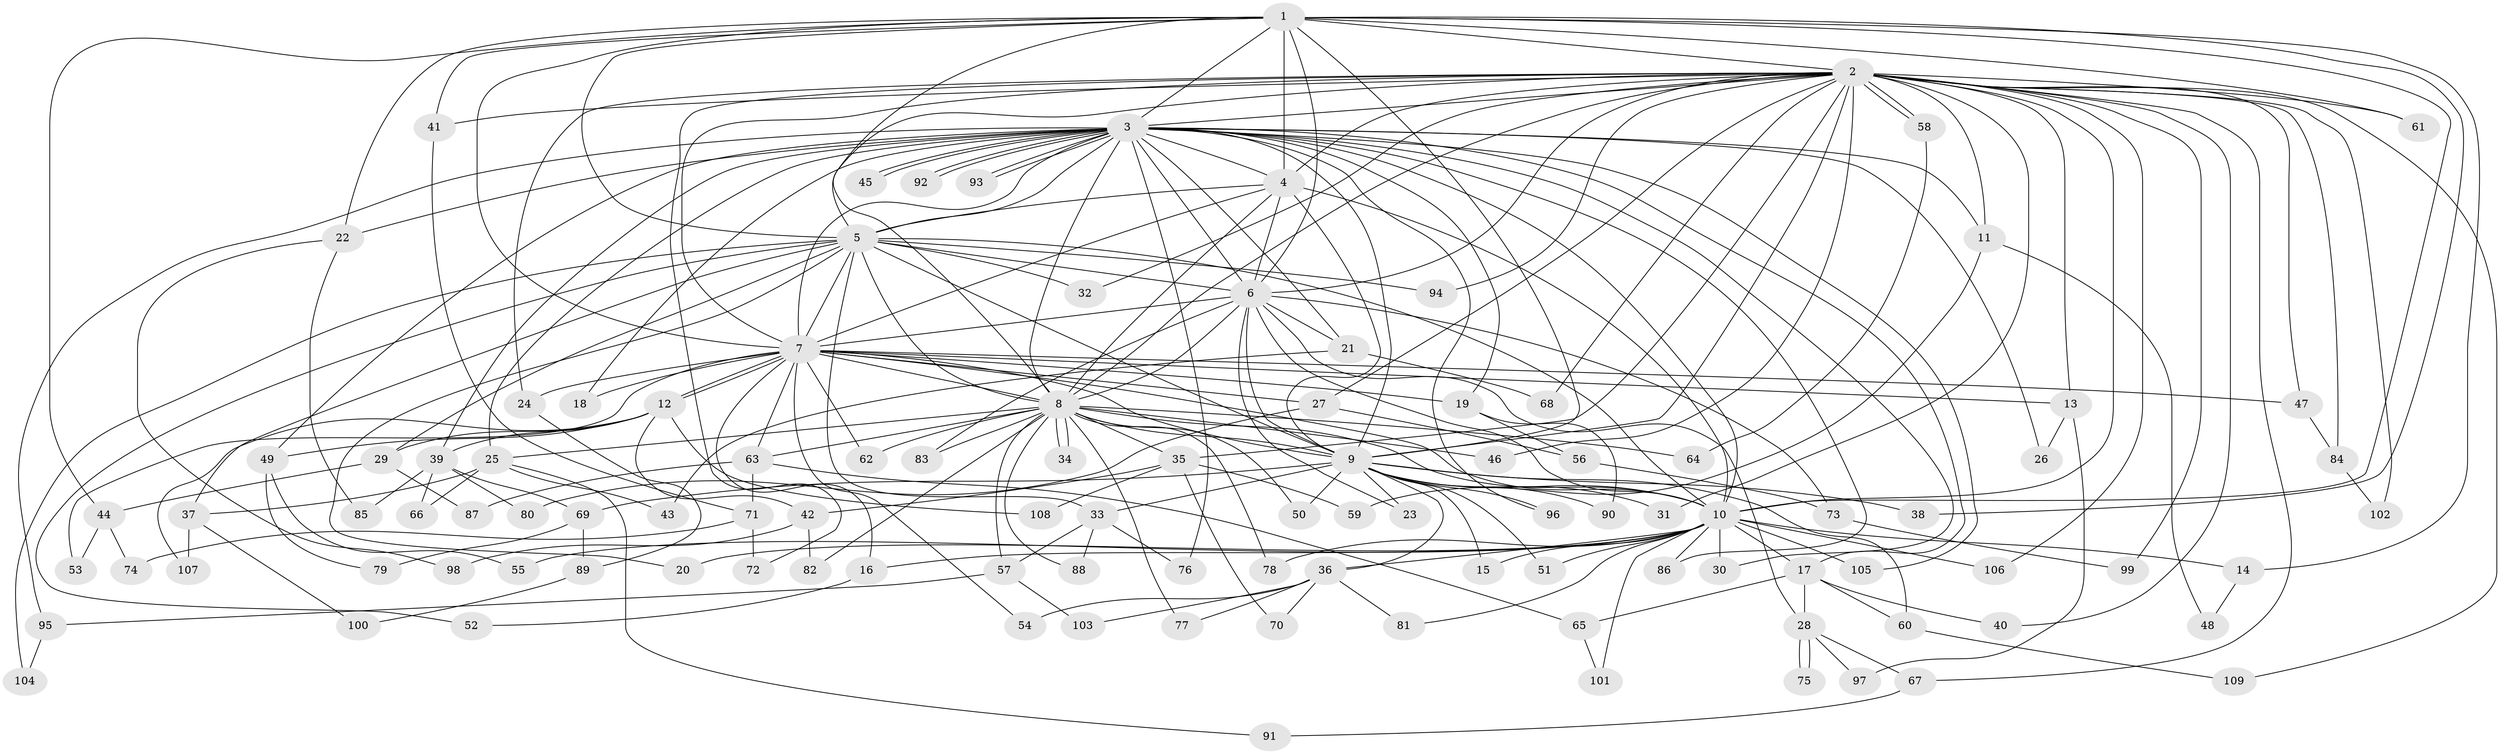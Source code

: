 // coarse degree distribution, {8: 0.015384615384615385, 40: 0.015384615384615385, 3: 0.12307692307692308, 1: 0.2, 2: 0.49230769230769234, 5: 0.06153846153846154, 23: 0.015384615384615385, 4: 0.046153846153846156, 14: 0.015384615384615385, 16: 0.015384615384615385}
// Generated by graph-tools (version 1.1) at 2025/47/03/04/25 21:47:59]
// undirected, 109 vertices, 243 edges
graph export_dot {
graph [start="1"]
  node [color=gray90,style=filled];
  1;
  2;
  3;
  4;
  5;
  6;
  7;
  8;
  9;
  10;
  11;
  12;
  13;
  14;
  15;
  16;
  17;
  18;
  19;
  20;
  21;
  22;
  23;
  24;
  25;
  26;
  27;
  28;
  29;
  30;
  31;
  32;
  33;
  34;
  35;
  36;
  37;
  38;
  39;
  40;
  41;
  42;
  43;
  44;
  45;
  46;
  47;
  48;
  49;
  50;
  51;
  52;
  53;
  54;
  55;
  56;
  57;
  58;
  59;
  60;
  61;
  62;
  63;
  64;
  65;
  66;
  67;
  68;
  69;
  70;
  71;
  72;
  73;
  74;
  75;
  76;
  77;
  78;
  79;
  80;
  81;
  82;
  83;
  84;
  85;
  86;
  87;
  88;
  89;
  90;
  91;
  92;
  93;
  94;
  95;
  96;
  97;
  98;
  99;
  100;
  101;
  102;
  103;
  104;
  105;
  106;
  107;
  108;
  109;
  1 -- 2;
  1 -- 3;
  1 -- 4;
  1 -- 5;
  1 -- 6;
  1 -- 7;
  1 -- 8;
  1 -- 9;
  1 -- 10;
  1 -- 14;
  1 -- 22;
  1 -- 38;
  1 -- 41;
  1 -- 44;
  1 -- 61;
  2 -- 3;
  2 -- 4;
  2 -- 5;
  2 -- 6;
  2 -- 7;
  2 -- 8;
  2 -- 9;
  2 -- 10;
  2 -- 11;
  2 -- 13;
  2 -- 24;
  2 -- 27;
  2 -- 31;
  2 -- 32;
  2 -- 35;
  2 -- 40;
  2 -- 41;
  2 -- 46;
  2 -- 47;
  2 -- 58;
  2 -- 58;
  2 -- 61;
  2 -- 67;
  2 -- 68;
  2 -- 72;
  2 -- 84;
  2 -- 94;
  2 -- 99;
  2 -- 102;
  2 -- 106;
  2 -- 109;
  3 -- 4;
  3 -- 5;
  3 -- 6;
  3 -- 7;
  3 -- 8;
  3 -- 9;
  3 -- 10;
  3 -- 11;
  3 -- 17;
  3 -- 18;
  3 -- 19;
  3 -- 21;
  3 -- 22;
  3 -- 25;
  3 -- 26;
  3 -- 30;
  3 -- 39;
  3 -- 45;
  3 -- 45;
  3 -- 49;
  3 -- 76;
  3 -- 86;
  3 -- 92;
  3 -- 92;
  3 -- 93;
  3 -- 93;
  3 -- 95;
  3 -- 96;
  3 -- 105;
  4 -- 5;
  4 -- 6;
  4 -- 7;
  4 -- 8;
  4 -- 9;
  4 -- 10;
  5 -- 6;
  5 -- 7;
  5 -- 8;
  5 -- 9;
  5 -- 10;
  5 -- 20;
  5 -- 29;
  5 -- 32;
  5 -- 33;
  5 -- 37;
  5 -- 52;
  5 -- 94;
  5 -- 104;
  6 -- 7;
  6 -- 8;
  6 -- 9;
  6 -- 10;
  6 -- 21;
  6 -- 23;
  6 -- 28;
  6 -- 73;
  6 -- 83;
  7 -- 8;
  7 -- 9;
  7 -- 10;
  7 -- 12;
  7 -- 12;
  7 -- 13;
  7 -- 16;
  7 -- 18;
  7 -- 19;
  7 -- 24;
  7 -- 27;
  7 -- 47;
  7 -- 53;
  7 -- 54;
  7 -- 62;
  7 -- 63;
  8 -- 9;
  8 -- 10;
  8 -- 25;
  8 -- 34;
  8 -- 34;
  8 -- 35;
  8 -- 46;
  8 -- 50;
  8 -- 57;
  8 -- 62;
  8 -- 63;
  8 -- 64;
  8 -- 77;
  8 -- 78;
  8 -- 82;
  8 -- 83;
  8 -- 88;
  9 -- 10;
  9 -- 15;
  9 -- 23;
  9 -- 31;
  9 -- 33;
  9 -- 36;
  9 -- 38;
  9 -- 50;
  9 -- 51;
  9 -- 60;
  9 -- 69;
  9 -- 90;
  9 -- 96;
  10 -- 14;
  10 -- 15;
  10 -- 16;
  10 -- 17;
  10 -- 20;
  10 -- 30;
  10 -- 36;
  10 -- 51;
  10 -- 55;
  10 -- 78;
  10 -- 81;
  10 -- 86;
  10 -- 101;
  10 -- 105;
  10 -- 106;
  11 -- 48;
  11 -- 59;
  12 -- 29;
  12 -- 39;
  12 -- 42;
  12 -- 49;
  12 -- 107;
  12 -- 108;
  13 -- 26;
  13 -- 97;
  14 -- 48;
  16 -- 52;
  17 -- 28;
  17 -- 40;
  17 -- 60;
  17 -- 65;
  19 -- 56;
  19 -- 90;
  21 -- 43;
  21 -- 68;
  22 -- 85;
  22 -- 98;
  24 -- 89;
  25 -- 37;
  25 -- 43;
  25 -- 66;
  25 -- 91;
  27 -- 56;
  27 -- 80;
  28 -- 67;
  28 -- 75;
  28 -- 75;
  28 -- 97;
  29 -- 44;
  29 -- 87;
  33 -- 57;
  33 -- 76;
  33 -- 88;
  35 -- 42;
  35 -- 59;
  35 -- 70;
  35 -- 108;
  36 -- 54;
  36 -- 70;
  36 -- 77;
  36 -- 81;
  36 -- 103;
  37 -- 100;
  37 -- 107;
  39 -- 66;
  39 -- 69;
  39 -- 80;
  39 -- 85;
  41 -- 71;
  42 -- 82;
  42 -- 98;
  44 -- 53;
  44 -- 74;
  47 -- 84;
  49 -- 55;
  49 -- 79;
  56 -- 73;
  57 -- 95;
  57 -- 103;
  58 -- 64;
  60 -- 109;
  63 -- 65;
  63 -- 71;
  63 -- 87;
  65 -- 101;
  67 -- 91;
  69 -- 79;
  69 -- 89;
  71 -- 72;
  71 -- 74;
  73 -- 99;
  84 -- 102;
  89 -- 100;
  95 -- 104;
}
